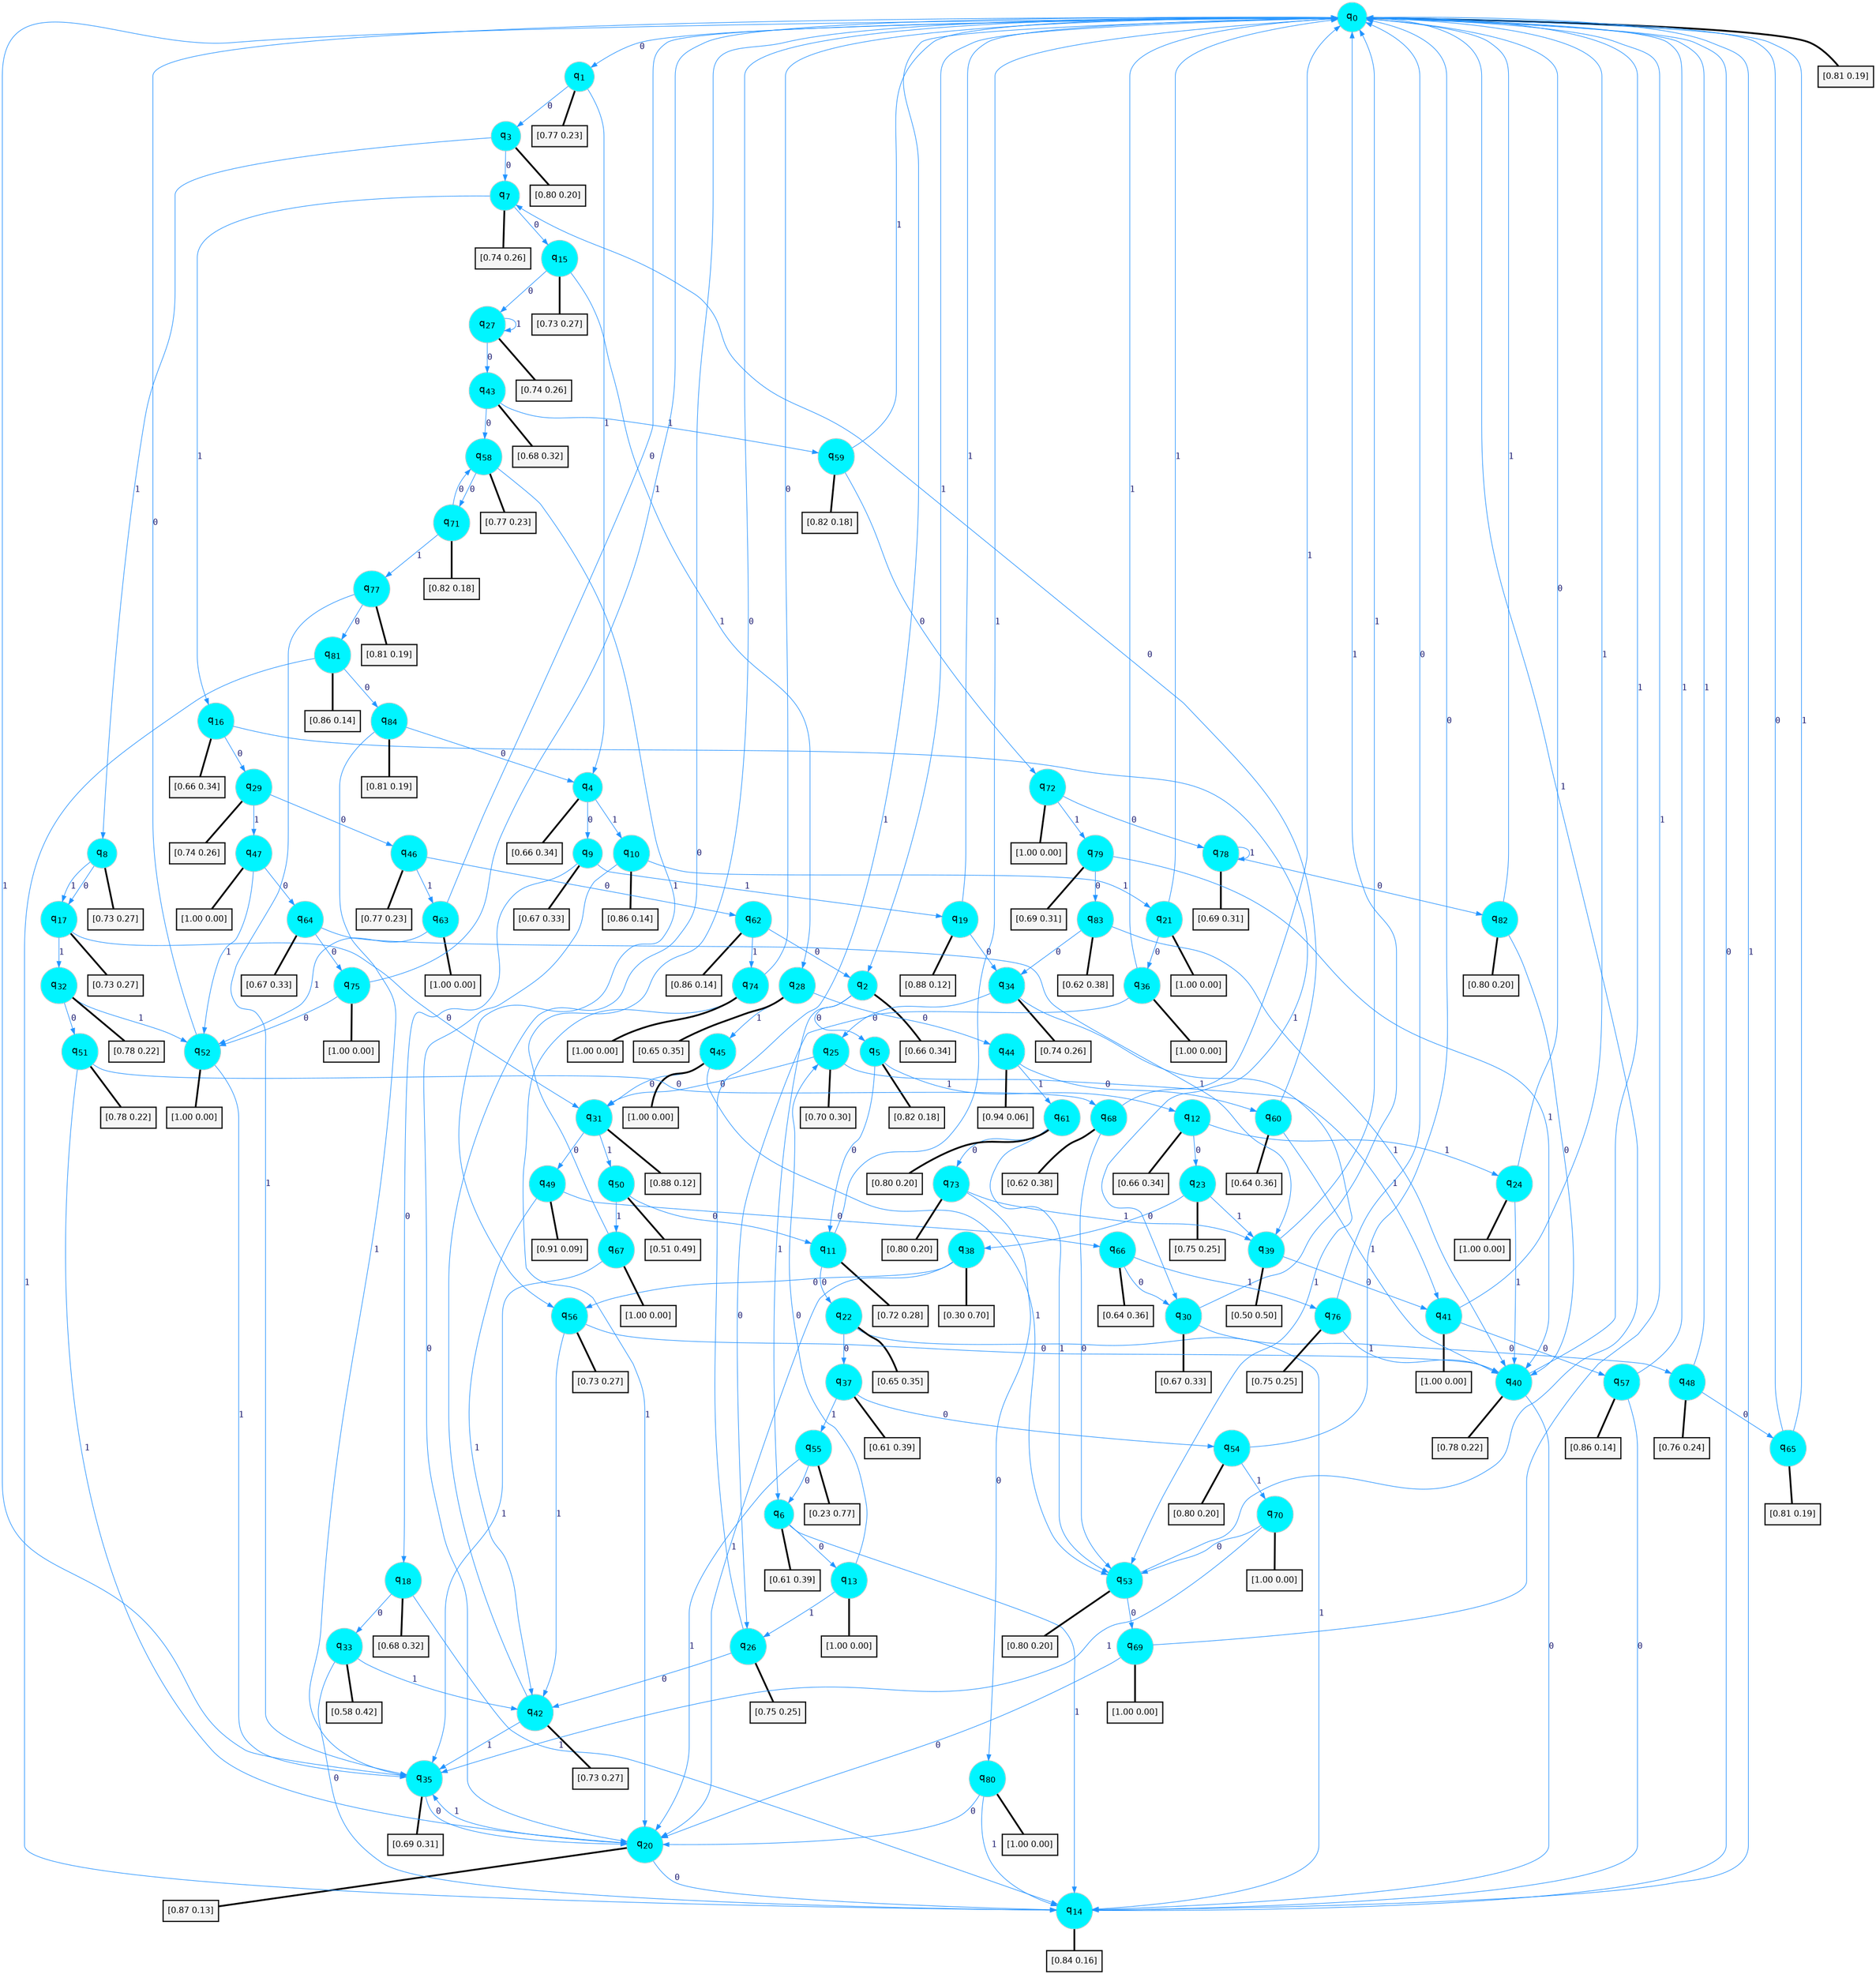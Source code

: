 digraph G {
graph [
bgcolor=transparent, dpi=300, rankdir=TD, size="40,25"];
node [
color=gray, fillcolor=turquoise1, fontcolor=black, fontname=Helvetica, fontsize=16, fontweight=bold, shape=circle, style=filled];
edge [
arrowsize=1, color=dodgerblue1, fontcolor=midnightblue, fontname=courier, fontweight=bold, penwidth=1, style=solid, weight=20];
0[label=<q<SUB>0</SUB>>];
1[label=<q<SUB>1</SUB>>];
2[label=<q<SUB>2</SUB>>];
3[label=<q<SUB>3</SUB>>];
4[label=<q<SUB>4</SUB>>];
5[label=<q<SUB>5</SUB>>];
6[label=<q<SUB>6</SUB>>];
7[label=<q<SUB>7</SUB>>];
8[label=<q<SUB>8</SUB>>];
9[label=<q<SUB>9</SUB>>];
10[label=<q<SUB>10</SUB>>];
11[label=<q<SUB>11</SUB>>];
12[label=<q<SUB>12</SUB>>];
13[label=<q<SUB>13</SUB>>];
14[label=<q<SUB>14</SUB>>];
15[label=<q<SUB>15</SUB>>];
16[label=<q<SUB>16</SUB>>];
17[label=<q<SUB>17</SUB>>];
18[label=<q<SUB>18</SUB>>];
19[label=<q<SUB>19</SUB>>];
20[label=<q<SUB>20</SUB>>];
21[label=<q<SUB>21</SUB>>];
22[label=<q<SUB>22</SUB>>];
23[label=<q<SUB>23</SUB>>];
24[label=<q<SUB>24</SUB>>];
25[label=<q<SUB>25</SUB>>];
26[label=<q<SUB>26</SUB>>];
27[label=<q<SUB>27</SUB>>];
28[label=<q<SUB>28</SUB>>];
29[label=<q<SUB>29</SUB>>];
30[label=<q<SUB>30</SUB>>];
31[label=<q<SUB>31</SUB>>];
32[label=<q<SUB>32</SUB>>];
33[label=<q<SUB>33</SUB>>];
34[label=<q<SUB>34</SUB>>];
35[label=<q<SUB>35</SUB>>];
36[label=<q<SUB>36</SUB>>];
37[label=<q<SUB>37</SUB>>];
38[label=<q<SUB>38</SUB>>];
39[label=<q<SUB>39</SUB>>];
40[label=<q<SUB>40</SUB>>];
41[label=<q<SUB>41</SUB>>];
42[label=<q<SUB>42</SUB>>];
43[label=<q<SUB>43</SUB>>];
44[label=<q<SUB>44</SUB>>];
45[label=<q<SUB>45</SUB>>];
46[label=<q<SUB>46</SUB>>];
47[label=<q<SUB>47</SUB>>];
48[label=<q<SUB>48</SUB>>];
49[label=<q<SUB>49</SUB>>];
50[label=<q<SUB>50</SUB>>];
51[label=<q<SUB>51</SUB>>];
52[label=<q<SUB>52</SUB>>];
53[label=<q<SUB>53</SUB>>];
54[label=<q<SUB>54</SUB>>];
55[label=<q<SUB>55</SUB>>];
56[label=<q<SUB>56</SUB>>];
57[label=<q<SUB>57</SUB>>];
58[label=<q<SUB>58</SUB>>];
59[label=<q<SUB>59</SUB>>];
60[label=<q<SUB>60</SUB>>];
61[label=<q<SUB>61</SUB>>];
62[label=<q<SUB>62</SUB>>];
63[label=<q<SUB>63</SUB>>];
64[label=<q<SUB>64</SUB>>];
65[label=<q<SUB>65</SUB>>];
66[label=<q<SUB>66</SUB>>];
67[label=<q<SUB>67</SUB>>];
68[label=<q<SUB>68</SUB>>];
69[label=<q<SUB>69</SUB>>];
70[label=<q<SUB>70</SUB>>];
71[label=<q<SUB>71</SUB>>];
72[label=<q<SUB>72</SUB>>];
73[label=<q<SUB>73</SUB>>];
74[label=<q<SUB>74</SUB>>];
75[label=<q<SUB>75</SUB>>];
76[label=<q<SUB>76</SUB>>];
77[label=<q<SUB>77</SUB>>];
78[label=<q<SUB>78</SUB>>];
79[label=<q<SUB>79</SUB>>];
80[label=<q<SUB>80</SUB>>];
81[label=<q<SUB>81</SUB>>];
82[label=<q<SUB>82</SUB>>];
83[label=<q<SUB>83</SUB>>];
84[label=<q<SUB>84</SUB>>];
85[label="[0.81 0.19]", shape=box,fontcolor=black, fontname=Helvetica, fontsize=14, penwidth=2, fillcolor=whitesmoke,color=black];
86[label="[0.77 0.23]", shape=box,fontcolor=black, fontname=Helvetica, fontsize=14, penwidth=2, fillcolor=whitesmoke,color=black];
87[label="[0.66 0.34]", shape=box,fontcolor=black, fontname=Helvetica, fontsize=14, penwidth=2, fillcolor=whitesmoke,color=black];
88[label="[0.80 0.20]", shape=box,fontcolor=black, fontname=Helvetica, fontsize=14, penwidth=2, fillcolor=whitesmoke,color=black];
89[label="[0.66 0.34]", shape=box,fontcolor=black, fontname=Helvetica, fontsize=14, penwidth=2, fillcolor=whitesmoke,color=black];
90[label="[0.82 0.18]", shape=box,fontcolor=black, fontname=Helvetica, fontsize=14, penwidth=2, fillcolor=whitesmoke,color=black];
91[label="[0.61 0.39]", shape=box,fontcolor=black, fontname=Helvetica, fontsize=14, penwidth=2, fillcolor=whitesmoke,color=black];
92[label="[0.74 0.26]", shape=box,fontcolor=black, fontname=Helvetica, fontsize=14, penwidth=2, fillcolor=whitesmoke,color=black];
93[label="[0.73 0.27]", shape=box,fontcolor=black, fontname=Helvetica, fontsize=14, penwidth=2, fillcolor=whitesmoke,color=black];
94[label="[0.67 0.33]", shape=box,fontcolor=black, fontname=Helvetica, fontsize=14, penwidth=2, fillcolor=whitesmoke,color=black];
95[label="[0.86 0.14]", shape=box,fontcolor=black, fontname=Helvetica, fontsize=14, penwidth=2, fillcolor=whitesmoke,color=black];
96[label="[0.72 0.28]", shape=box,fontcolor=black, fontname=Helvetica, fontsize=14, penwidth=2, fillcolor=whitesmoke,color=black];
97[label="[0.66 0.34]", shape=box,fontcolor=black, fontname=Helvetica, fontsize=14, penwidth=2, fillcolor=whitesmoke,color=black];
98[label="[1.00 0.00]", shape=box,fontcolor=black, fontname=Helvetica, fontsize=14, penwidth=2, fillcolor=whitesmoke,color=black];
99[label="[0.84 0.16]", shape=box,fontcolor=black, fontname=Helvetica, fontsize=14, penwidth=2, fillcolor=whitesmoke,color=black];
100[label="[0.73 0.27]", shape=box,fontcolor=black, fontname=Helvetica, fontsize=14, penwidth=2, fillcolor=whitesmoke,color=black];
101[label="[0.66 0.34]", shape=box,fontcolor=black, fontname=Helvetica, fontsize=14, penwidth=2, fillcolor=whitesmoke,color=black];
102[label="[0.73 0.27]", shape=box,fontcolor=black, fontname=Helvetica, fontsize=14, penwidth=2, fillcolor=whitesmoke,color=black];
103[label="[0.68 0.32]", shape=box,fontcolor=black, fontname=Helvetica, fontsize=14, penwidth=2, fillcolor=whitesmoke,color=black];
104[label="[0.88 0.12]", shape=box,fontcolor=black, fontname=Helvetica, fontsize=14, penwidth=2, fillcolor=whitesmoke,color=black];
105[label="[0.87 0.13]", shape=box,fontcolor=black, fontname=Helvetica, fontsize=14, penwidth=2, fillcolor=whitesmoke,color=black];
106[label="[1.00 0.00]", shape=box,fontcolor=black, fontname=Helvetica, fontsize=14, penwidth=2, fillcolor=whitesmoke,color=black];
107[label="[0.65 0.35]", shape=box,fontcolor=black, fontname=Helvetica, fontsize=14, penwidth=2, fillcolor=whitesmoke,color=black];
108[label="[0.75 0.25]", shape=box,fontcolor=black, fontname=Helvetica, fontsize=14, penwidth=2, fillcolor=whitesmoke,color=black];
109[label="[1.00 0.00]", shape=box,fontcolor=black, fontname=Helvetica, fontsize=14, penwidth=2, fillcolor=whitesmoke,color=black];
110[label="[0.70 0.30]", shape=box,fontcolor=black, fontname=Helvetica, fontsize=14, penwidth=2, fillcolor=whitesmoke,color=black];
111[label="[0.75 0.25]", shape=box,fontcolor=black, fontname=Helvetica, fontsize=14, penwidth=2, fillcolor=whitesmoke,color=black];
112[label="[0.74 0.26]", shape=box,fontcolor=black, fontname=Helvetica, fontsize=14, penwidth=2, fillcolor=whitesmoke,color=black];
113[label="[0.65 0.35]", shape=box,fontcolor=black, fontname=Helvetica, fontsize=14, penwidth=2, fillcolor=whitesmoke,color=black];
114[label="[0.74 0.26]", shape=box,fontcolor=black, fontname=Helvetica, fontsize=14, penwidth=2, fillcolor=whitesmoke,color=black];
115[label="[0.67 0.33]", shape=box,fontcolor=black, fontname=Helvetica, fontsize=14, penwidth=2, fillcolor=whitesmoke,color=black];
116[label="[0.88 0.12]", shape=box,fontcolor=black, fontname=Helvetica, fontsize=14, penwidth=2, fillcolor=whitesmoke,color=black];
117[label="[0.78 0.22]", shape=box,fontcolor=black, fontname=Helvetica, fontsize=14, penwidth=2, fillcolor=whitesmoke,color=black];
118[label="[0.58 0.42]", shape=box,fontcolor=black, fontname=Helvetica, fontsize=14, penwidth=2, fillcolor=whitesmoke,color=black];
119[label="[0.74 0.26]", shape=box,fontcolor=black, fontname=Helvetica, fontsize=14, penwidth=2, fillcolor=whitesmoke,color=black];
120[label="[0.69 0.31]", shape=box,fontcolor=black, fontname=Helvetica, fontsize=14, penwidth=2, fillcolor=whitesmoke,color=black];
121[label="[1.00 0.00]", shape=box,fontcolor=black, fontname=Helvetica, fontsize=14, penwidth=2, fillcolor=whitesmoke,color=black];
122[label="[0.61 0.39]", shape=box,fontcolor=black, fontname=Helvetica, fontsize=14, penwidth=2, fillcolor=whitesmoke,color=black];
123[label="[0.30 0.70]", shape=box,fontcolor=black, fontname=Helvetica, fontsize=14, penwidth=2, fillcolor=whitesmoke,color=black];
124[label="[0.50 0.50]", shape=box,fontcolor=black, fontname=Helvetica, fontsize=14, penwidth=2, fillcolor=whitesmoke,color=black];
125[label="[0.78 0.22]", shape=box,fontcolor=black, fontname=Helvetica, fontsize=14, penwidth=2, fillcolor=whitesmoke,color=black];
126[label="[1.00 0.00]", shape=box,fontcolor=black, fontname=Helvetica, fontsize=14, penwidth=2, fillcolor=whitesmoke,color=black];
127[label="[0.73 0.27]", shape=box,fontcolor=black, fontname=Helvetica, fontsize=14, penwidth=2, fillcolor=whitesmoke,color=black];
128[label="[0.68 0.32]", shape=box,fontcolor=black, fontname=Helvetica, fontsize=14, penwidth=2, fillcolor=whitesmoke,color=black];
129[label="[0.94 0.06]", shape=box,fontcolor=black, fontname=Helvetica, fontsize=14, penwidth=2, fillcolor=whitesmoke,color=black];
130[label="[1.00 0.00]", shape=box,fontcolor=black, fontname=Helvetica, fontsize=14, penwidth=2, fillcolor=whitesmoke,color=black];
131[label="[0.77 0.23]", shape=box,fontcolor=black, fontname=Helvetica, fontsize=14, penwidth=2, fillcolor=whitesmoke,color=black];
132[label="[1.00 0.00]", shape=box,fontcolor=black, fontname=Helvetica, fontsize=14, penwidth=2, fillcolor=whitesmoke,color=black];
133[label="[0.76 0.24]", shape=box,fontcolor=black, fontname=Helvetica, fontsize=14, penwidth=2, fillcolor=whitesmoke,color=black];
134[label="[0.91 0.09]", shape=box,fontcolor=black, fontname=Helvetica, fontsize=14, penwidth=2, fillcolor=whitesmoke,color=black];
135[label="[0.51 0.49]", shape=box,fontcolor=black, fontname=Helvetica, fontsize=14, penwidth=2, fillcolor=whitesmoke,color=black];
136[label="[0.78 0.22]", shape=box,fontcolor=black, fontname=Helvetica, fontsize=14, penwidth=2, fillcolor=whitesmoke,color=black];
137[label="[1.00 0.00]", shape=box,fontcolor=black, fontname=Helvetica, fontsize=14, penwidth=2, fillcolor=whitesmoke,color=black];
138[label="[0.80 0.20]", shape=box,fontcolor=black, fontname=Helvetica, fontsize=14, penwidth=2, fillcolor=whitesmoke,color=black];
139[label="[0.80 0.20]", shape=box,fontcolor=black, fontname=Helvetica, fontsize=14, penwidth=2, fillcolor=whitesmoke,color=black];
140[label="[0.23 0.77]", shape=box,fontcolor=black, fontname=Helvetica, fontsize=14, penwidth=2, fillcolor=whitesmoke,color=black];
141[label="[0.73 0.27]", shape=box,fontcolor=black, fontname=Helvetica, fontsize=14, penwidth=2, fillcolor=whitesmoke,color=black];
142[label="[0.86 0.14]", shape=box,fontcolor=black, fontname=Helvetica, fontsize=14, penwidth=2, fillcolor=whitesmoke,color=black];
143[label="[0.77 0.23]", shape=box,fontcolor=black, fontname=Helvetica, fontsize=14, penwidth=2, fillcolor=whitesmoke,color=black];
144[label="[0.82 0.18]", shape=box,fontcolor=black, fontname=Helvetica, fontsize=14, penwidth=2, fillcolor=whitesmoke,color=black];
145[label="[0.64 0.36]", shape=box,fontcolor=black, fontname=Helvetica, fontsize=14, penwidth=2, fillcolor=whitesmoke,color=black];
146[label="[0.80 0.20]", shape=box,fontcolor=black, fontname=Helvetica, fontsize=14, penwidth=2, fillcolor=whitesmoke,color=black];
147[label="[0.86 0.14]", shape=box,fontcolor=black, fontname=Helvetica, fontsize=14, penwidth=2, fillcolor=whitesmoke,color=black];
148[label="[1.00 0.00]", shape=box,fontcolor=black, fontname=Helvetica, fontsize=14, penwidth=2, fillcolor=whitesmoke,color=black];
149[label="[0.67 0.33]", shape=box,fontcolor=black, fontname=Helvetica, fontsize=14, penwidth=2, fillcolor=whitesmoke,color=black];
150[label="[0.81 0.19]", shape=box,fontcolor=black, fontname=Helvetica, fontsize=14, penwidth=2, fillcolor=whitesmoke,color=black];
151[label="[0.64 0.36]", shape=box,fontcolor=black, fontname=Helvetica, fontsize=14, penwidth=2, fillcolor=whitesmoke,color=black];
152[label="[1.00 0.00]", shape=box,fontcolor=black, fontname=Helvetica, fontsize=14, penwidth=2, fillcolor=whitesmoke,color=black];
153[label="[0.62 0.38]", shape=box,fontcolor=black, fontname=Helvetica, fontsize=14, penwidth=2, fillcolor=whitesmoke,color=black];
154[label="[1.00 0.00]", shape=box,fontcolor=black, fontname=Helvetica, fontsize=14, penwidth=2, fillcolor=whitesmoke,color=black];
155[label="[1.00 0.00]", shape=box,fontcolor=black, fontname=Helvetica, fontsize=14, penwidth=2, fillcolor=whitesmoke,color=black];
156[label="[0.82 0.18]", shape=box,fontcolor=black, fontname=Helvetica, fontsize=14, penwidth=2, fillcolor=whitesmoke,color=black];
157[label="[1.00 0.00]", shape=box,fontcolor=black, fontname=Helvetica, fontsize=14, penwidth=2, fillcolor=whitesmoke,color=black];
158[label="[0.80 0.20]", shape=box,fontcolor=black, fontname=Helvetica, fontsize=14, penwidth=2, fillcolor=whitesmoke,color=black];
159[label="[1.00 0.00]", shape=box,fontcolor=black, fontname=Helvetica, fontsize=14, penwidth=2, fillcolor=whitesmoke,color=black];
160[label="[1.00 0.00]", shape=box,fontcolor=black, fontname=Helvetica, fontsize=14, penwidth=2, fillcolor=whitesmoke,color=black];
161[label="[0.75 0.25]", shape=box,fontcolor=black, fontname=Helvetica, fontsize=14, penwidth=2, fillcolor=whitesmoke,color=black];
162[label="[0.81 0.19]", shape=box,fontcolor=black, fontname=Helvetica, fontsize=14, penwidth=2, fillcolor=whitesmoke,color=black];
163[label="[0.69 0.31]", shape=box,fontcolor=black, fontname=Helvetica, fontsize=14, penwidth=2, fillcolor=whitesmoke,color=black];
164[label="[0.69 0.31]", shape=box,fontcolor=black, fontname=Helvetica, fontsize=14, penwidth=2, fillcolor=whitesmoke,color=black];
165[label="[1.00 0.00]", shape=box,fontcolor=black, fontname=Helvetica, fontsize=14, penwidth=2, fillcolor=whitesmoke,color=black];
166[label="[0.86 0.14]", shape=box,fontcolor=black, fontname=Helvetica, fontsize=14, penwidth=2, fillcolor=whitesmoke,color=black];
167[label="[0.80 0.20]", shape=box,fontcolor=black, fontname=Helvetica, fontsize=14, penwidth=2, fillcolor=whitesmoke,color=black];
168[label="[0.62 0.38]", shape=box,fontcolor=black, fontname=Helvetica, fontsize=14, penwidth=2, fillcolor=whitesmoke,color=black];
169[label="[0.81 0.19]", shape=box,fontcolor=black, fontname=Helvetica, fontsize=14, penwidth=2, fillcolor=whitesmoke,color=black];
0->1 [label=0];
0->2 [label=1];
0->85 [arrowhead=none, penwidth=3,color=black];
1->3 [label=0];
1->4 [label=1];
1->86 [arrowhead=none, penwidth=3,color=black];
2->5 [label=0];
2->6 [label=1];
2->87 [arrowhead=none, penwidth=3,color=black];
3->7 [label=0];
3->8 [label=1];
3->88 [arrowhead=none, penwidth=3,color=black];
4->9 [label=0];
4->10 [label=1];
4->89 [arrowhead=none, penwidth=3,color=black];
5->11 [label=0];
5->12 [label=1];
5->90 [arrowhead=none, penwidth=3,color=black];
6->13 [label=0];
6->14 [label=1];
6->91 [arrowhead=none, penwidth=3,color=black];
7->15 [label=0];
7->16 [label=1];
7->92 [arrowhead=none, penwidth=3,color=black];
8->17 [label=0];
8->17 [label=1];
8->93 [arrowhead=none, penwidth=3,color=black];
9->18 [label=0];
9->19 [label=1];
9->94 [arrowhead=none, penwidth=3,color=black];
10->20 [label=0];
10->21 [label=1];
10->95 [arrowhead=none, penwidth=3,color=black];
11->22 [label=0];
11->0 [label=1];
11->96 [arrowhead=none, penwidth=3,color=black];
12->23 [label=0];
12->24 [label=1];
12->97 [arrowhead=none, penwidth=3,color=black];
13->25 [label=0];
13->26 [label=1];
13->98 [arrowhead=none, penwidth=3,color=black];
14->0 [label=0];
14->0 [label=1];
14->99 [arrowhead=none, penwidth=3,color=black];
15->27 [label=0];
15->28 [label=1];
15->100 [arrowhead=none, penwidth=3,color=black];
16->29 [label=0];
16->30 [label=1];
16->101 [arrowhead=none, penwidth=3,color=black];
17->31 [label=0];
17->32 [label=1];
17->102 [arrowhead=none, penwidth=3,color=black];
18->33 [label=0];
18->14 [label=1];
18->103 [arrowhead=none, penwidth=3,color=black];
19->34 [label=0];
19->0 [label=1];
19->104 [arrowhead=none, penwidth=3,color=black];
20->14 [label=0];
20->35 [label=1];
20->105 [arrowhead=none, penwidth=3,color=black];
21->36 [label=0];
21->0 [label=1];
21->106 [arrowhead=none, penwidth=3,color=black];
22->37 [label=0];
22->14 [label=1];
22->107 [arrowhead=none, penwidth=3,color=black];
23->38 [label=0];
23->39 [label=1];
23->108 [arrowhead=none, penwidth=3,color=black];
24->0 [label=0];
24->40 [label=1];
24->109 [arrowhead=none, penwidth=3,color=black];
25->31 [label=0];
25->41 [label=1];
25->110 [arrowhead=none, penwidth=3,color=black];
26->42 [label=0];
26->0 [label=1];
26->111 [arrowhead=none, penwidth=3,color=black];
27->43 [label=0];
27->27 [label=1];
27->112 [arrowhead=none, penwidth=3,color=black];
28->44 [label=0];
28->45 [label=1];
28->113 [arrowhead=none, penwidth=3,color=black];
29->46 [label=0];
29->47 [label=1];
29->114 [arrowhead=none, penwidth=3,color=black];
30->48 [label=0];
30->0 [label=1];
30->115 [arrowhead=none, penwidth=3,color=black];
31->49 [label=0];
31->50 [label=1];
31->116 [arrowhead=none, penwidth=3,color=black];
32->51 [label=0];
32->52 [label=1];
32->117 [arrowhead=none, penwidth=3,color=black];
33->14 [label=0];
33->42 [label=1];
33->118 [arrowhead=none, penwidth=3,color=black];
34->25 [label=0];
34->53 [label=1];
34->119 [arrowhead=none, penwidth=3,color=black];
35->20 [label=0];
35->0 [label=1];
35->120 [arrowhead=none, penwidth=3,color=black];
36->26 [label=0];
36->0 [label=1];
36->121 [arrowhead=none, penwidth=3,color=black];
37->54 [label=0];
37->55 [label=1];
37->122 [arrowhead=none, penwidth=3,color=black];
38->56 [label=0];
38->20 [label=1];
38->123 [arrowhead=none, penwidth=3,color=black];
39->41 [label=0];
39->0 [label=1];
39->124 [arrowhead=none, penwidth=3,color=black];
40->14 [label=0];
40->0 [label=1];
40->125 [arrowhead=none, penwidth=3,color=black];
41->57 [label=0];
41->0 [label=1];
41->126 [arrowhead=none, penwidth=3,color=black];
42->0 [label=0];
42->35 [label=1];
42->127 [arrowhead=none, penwidth=3,color=black];
43->58 [label=0];
43->59 [label=1];
43->128 [arrowhead=none, penwidth=3,color=black];
44->60 [label=0];
44->61 [label=1];
44->129 [arrowhead=none, penwidth=3,color=black];
45->31 [label=0];
45->53 [label=1];
45->130 [arrowhead=none, penwidth=3,color=black];
46->62 [label=0];
46->63 [label=1];
46->131 [arrowhead=none, penwidth=3,color=black];
47->64 [label=0];
47->52 [label=1];
47->132 [arrowhead=none, penwidth=3,color=black];
48->65 [label=0];
48->0 [label=1];
48->133 [arrowhead=none, penwidth=3,color=black];
49->66 [label=0];
49->42 [label=1];
49->134 [arrowhead=none, penwidth=3,color=black];
50->11 [label=0];
50->67 [label=1];
50->135 [arrowhead=none, penwidth=3,color=black];
51->68 [label=0];
51->20 [label=1];
51->136 [arrowhead=none, penwidth=3,color=black];
52->0 [label=0];
52->35 [label=1];
52->137 [arrowhead=none, penwidth=3,color=black];
53->69 [label=0];
53->0 [label=1];
53->138 [arrowhead=none, penwidth=3,color=black];
54->0 [label=0];
54->70 [label=1];
54->139 [arrowhead=none, penwidth=3,color=black];
55->6 [label=0];
55->20 [label=1];
55->140 [arrowhead=none, penwidth=3,color=black];
56->40 [label=0];
56->42 [label=1];
56->141 [arrowhead=none, penwidth=3,color=black];
57->14 [label=0];
57->0 [label=1];
57->142 [arrowhead=none, penwidth=3,color=black];
58->71 [label=0];
58->56 [label=1];
58->143 [arrowhead=none, penwidth=3,color=black];
59->72 [label=0];
59->0 [label=1];
59->144 [arrowhead=none, penwidth=3,color=black];
60->7 [label=0];
60->40 [label=1];
60->145 [arrowhead=none, penwidth=3,color=black];
61->73 [label=0];
61->53 [label=1];
61->146 [arrowhead=none, penwidth=3,color=black];
62->2 [label=0];
62->74 [label=1];
62->147 [arrowhead=none, penwidth=3,color=black];
63->0 [label=0];
63->52 [label=1];
63->148 [arrowhead=none, penwidth=3,color=black];
64->75 [label=0];
64->39 [label=1];
64->149 [arrowhead=none, penwidth=3,color=black];
65->0 [label=0];
65->0 [label=1];
65->150 [arrowhead=none, penwidth=3,color=black];
66->30 [label=0];
66->76 [label=1];
66->151 [arrowhead=none, penwidth=3,color=black];
67->0 [label=0];
67->35 [label=1];
67->152 [arrowhead=none, penwidth=3,color=black];
68->53 [label=0];
68->0 [label=1];
68->153 [arrowhead=none, penwidth=3,color=black];
69->20 [label=0];
69->0 [label=1];
69->154 [arrowhead=none, penwidth=3,color=black];
70->53 [label=0];
70->35 [label=1];
70->155 [arrowhead=none, penwidth=3,color=black];
71->58 [label=0];
71->77 [label=1];
71->156 [arrowhead=none, penwidth=3,color=black];
72->78 [label=0];
72->79 [label=1];
72->157 [arrowhead=none, penwidth=3,color=black];
73->80 [label=0];
73->39 [label=1];
73->158 [arrowhead=none, penwidth=3,color=black];
74->0 [label=0];
74->20 [label=1];
74->159 [arrowhead=none, penwidth=3,color=black];
75->52 [label=0];
75->0 [label=1];
75->160 [arrowhead=none, penwidth=3,color=black];
76->0 [label=0];
76->40 [label=1];
76->161 [arrowhead=none, penwidth=3,color=black];
77->81 [label=0];
77->35 [label=1];
77->162 [arrowhead=none, penwidth=3,color=black];
78->82 [label=0];
78->78 [label=1];
78->163 [arrowhead=none, penwidth=3,color=black];
79->83 [label=0];
79->40 [label=1];
79->164 [arrowhead=none, penwidth=3,color=black];
80->20 [label=0];
80->14 [label=1];
80->165 [arrowhead=none, penwidth=3,color=black];
81->84 [label=0];
81->14 [label=1];
81->166 [arrowhead=none, penwidth=3,color=black];
82->40 [label=0];
82->0 [label=1];
82->167 [arrowhead=none, penwidth=3,color=black];
83->34 [label=0];
83->40 [label=1];
83->168 [arrowhead=none, penwidth=3,color=black];
84->4 [label=0];
84->35 [label=1];
84->169 [arrowhead=none, penwidth=3,color=black];
}
